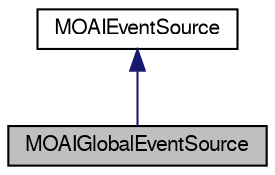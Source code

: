digraph G
{
  edge [fontname="FreeSans",fontsize="10",labelfontname="FreeSans",labelfontsize="10"];
  node [fontname="FreeSans",fontsize="10",shape=record];
  Node1 [label="MOAIGlobalEventSource",height=0.2,width=0.4,color="black", fillcolor="grey75", style="filled" fontcolor="black"];
  Node2 -> Node1 [dir=back,color="midnightblue",fontsize="10",style="solid",fontname="FreeSans"];
  Node2 [label="MOAIEventSource",height=0.2,width=0.4,color="black", fillcolor="white", style="filled",URL="$class_m_o_a_i_event_source.html",tooltip="Base class for all Lua-bound Moai objects that emit events and have an event table."];
}
